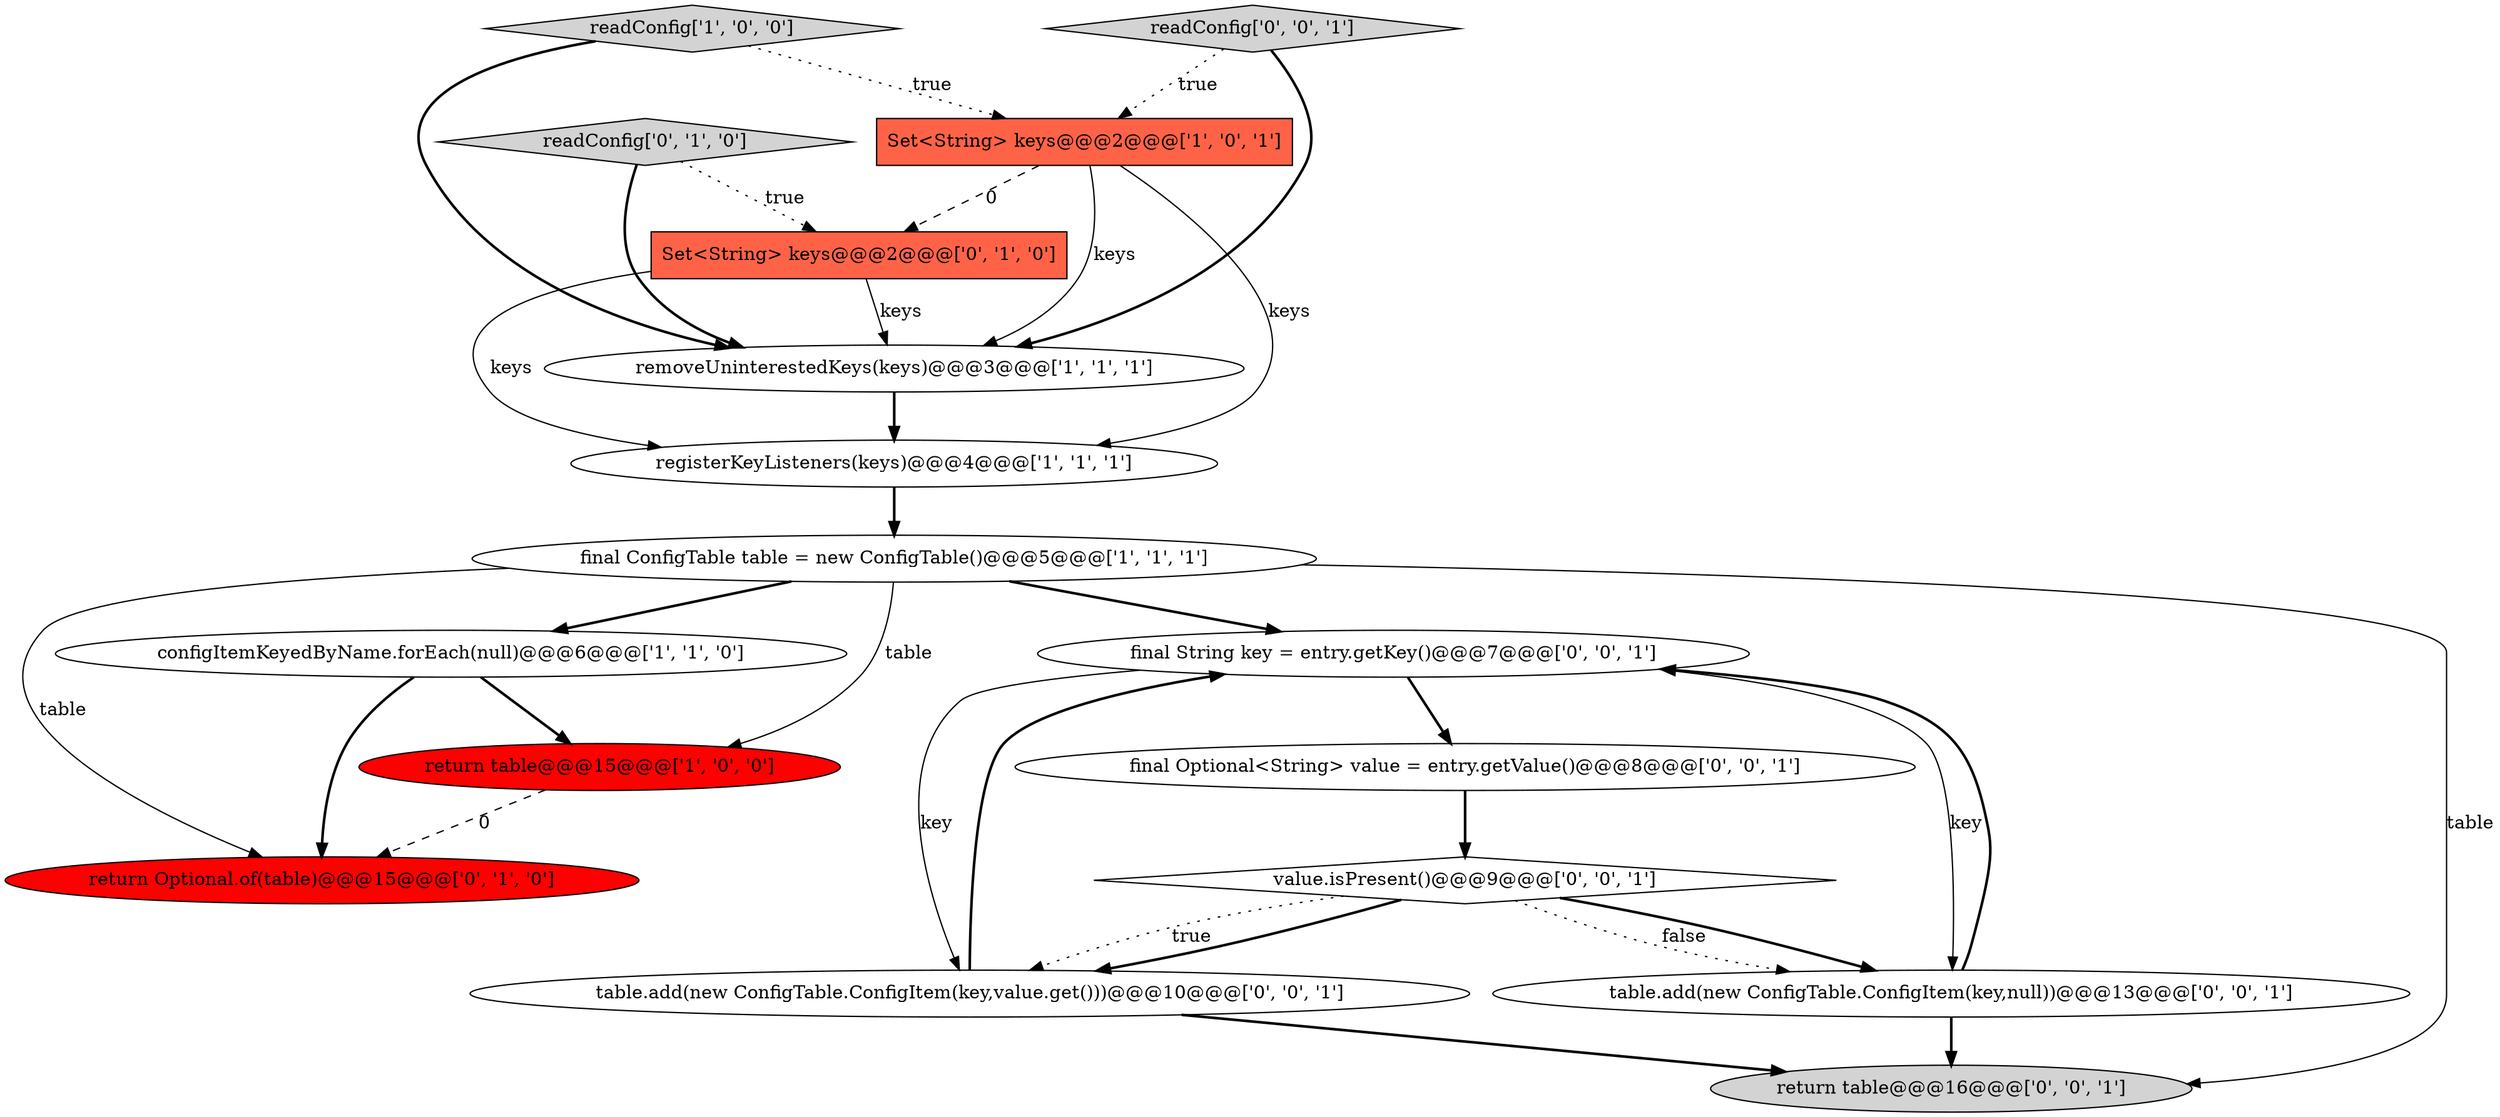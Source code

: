 digraph {
4 [style = filled, label = "registerKeyListeners(keys)@@@4@@@['1', '1', '1']", fillcolor = white, shape = ellipse image = "AAA0AAABBB1BBB"];
7 [style = filled, label = "return Optional.of(table)@@@15@@@['0', '1', '0']", fillcolor = red, shape = ellipse image = "AAA1AAABBB2BBB"];
3 [style = filled, label = "Set<String> keys@@@2@@@['1', '0', '1']", fillcolor = tomato, shape = box image = "AAA0AAABBB1BBB"];
10 [style = filled, label = "table.add(new ConfigTable.ConfigItem(key,value.get()))@@@10@@@['0', '0', '1']", fillcolor = white, shape = ellipse image = "AAA0AAABBB3BBB"];
12 [style = filled, label = "return table@@@16@@@['0', '0', '1']", fillcolor = lightgray, shape = ellipse image = "AAA0AAABBB3BBB"];
6 [style = filled, label = "readConfig['1', '0', '0']", fillcolor = lightgray, shape = diamond image = "AAA0AAABBB1BBB"];
13 [style = filled, label = "table.add(new ConfigTable.ConfigItem(key,null))@@@13@@@['0', '0', '1']", fillcolor = white, shape = ellipse image = "AAA0AAABBB3BBB"];
1 [style = filled, label = "configItemKeyedByName.forEach(null)@@@6@@@['1', '1', '0']", fillcolor = white, shape = ellipse image = "AAA0AAABBB1BBB"];
8 [style = filled, label = "readConfig['0', '1', '0']", fillcolor = lightgray, shape = diamond image = "AAA0AAABBB2BBB"];
9 [style = filled, label = "Set<String> keys@@@2@@@['0', '1', '0']", fillcolor = tomato, shape = box image = "AAA1AAABBB2BBB"];
5 [style = filled, label = "final ConfigTable table = new ConfigTable()@@@5@@@['1', '1', '1']", fillcolor = white, shape = ellipse image = "AAA0AAABBB1BBB"];
2 [style = filled, label = "removeUninterestedKeys(keys)@@@3@@@['1', '1', '1']", fillcolor = white, shape = ellipse image = "AAA0AAABBB1BBB"];
16 [style = filled, label = "final Optional<String> value = entry.getValue()@@@8@@@['0', '0', '1']", fillcolor = white, shape = ellipse image = "AAA0AAABBB3BBB"];
14 [style = filled, label = "value.isPresent()@@@9@@@['0', '0', '1']", fillcolor = white, shape = diamond image = "AAA0AAABBB3BBB"];
0 [style = filled, label = "return table@@@15@@@['1', '0', '0']", fillcolor = red, shape = ellipse image = "AAA1AAABBB1BBB"];
11 [style = filled, label = "final String key = entry.getKey()@@@7@@@['0', '0', '1']", fillcolor = white, shape = ellipse image = "AAA0AAABBB3BBB"];
15 [style = filled, label = "readConfig['0', '0', '1']", fillcolor = lightgray, shape = diamond image = "AAA0AAABBB3BBB"];
11->16 [style = bold, label=""];
15->2 [style = bold, label=""];
11->10 [style = solid, label="key"];
11->13 [style = solid, label="key"];
3->4 [style = solid, label="keys"];
14->10 [style = bold, label=""];
1->0 [style = bold, label=""];
2->4 [style = bold, label=""];
1->7 [style = bold, label=""];
13->11 [style = bold, label=""];
14->10 [style = dotted, label="true"];
9->2 [style = solid, label="keys"];
14->13 [style = dotted, label="false"];
6->2 [style = bold, label=""];
15->3 [style = dotted, label="true"];
5->1 [style = bold, label=""];
5->12 [style = solid, label="table"];
13->12 [style = bold, label=""];
8->2 [style = bold, label=""];
3->9 [style = dashed, label="0"];
10->12 [style = bold, label=""];
5->0 [style = solid, label="table"];
3->2 [style = solid, label="keys"];
16->14 [style = bold, label=""];
5->11 [style = bold, label=""];
5->7 [style = solid, label="table"];
14->13 [style = bold, label=""];
8->9 [style = dotted, label="true"];
6->3 [style = dotted, label="true"];
0->7 [style = dashed, label="0"];
4->5 [style = bold, label=""];
9->4 [style = solid, label="keys"];
10->11 [style = bold, label=""];
}
